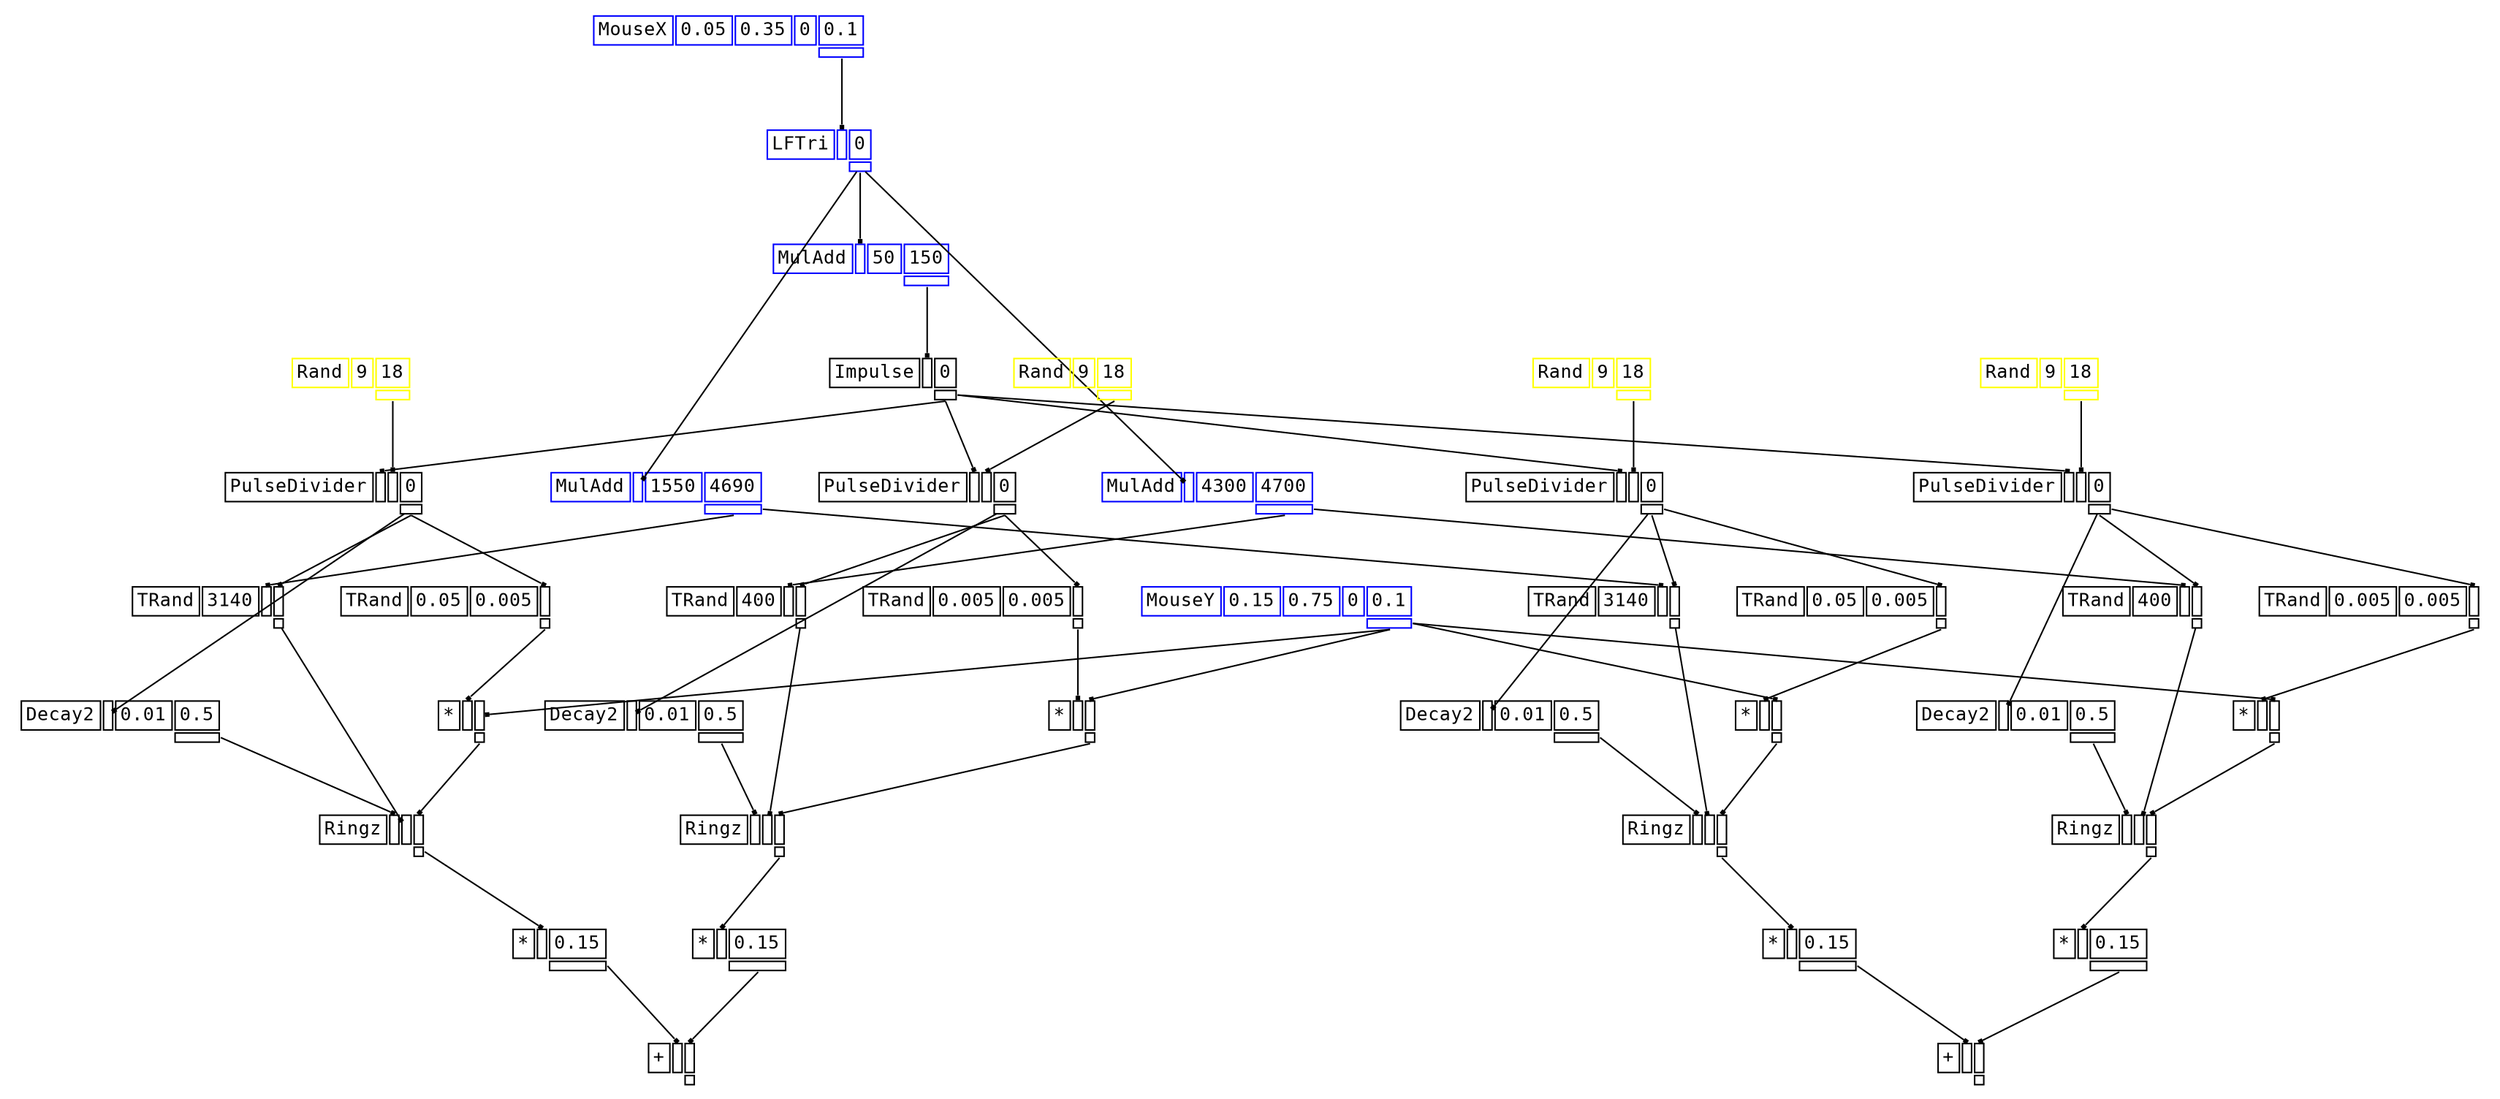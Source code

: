 digraph Anonymous {
graph [splines=false];
node [fontsize=12,fontname="Courier"];
edge [arrowhead=box,arrowsize=0.25];
u_4[shape="plaintext",color="blue",label=<<TABLE BORDER="0" CELLBORDER="1"><TR><TD>MouseX</TD><TD ID="u_4:K_0">0.05</TD><TD ID="u_4:K_1">0.35</TD><TD ID="u_4:K_2">0</TD><TD ID="u_4:K_3">0.1</TD></TR><TR><TD BORDER="0"></TD><TD BORDER="0"></TD><TD BORDER="0"></TD><TD BORDER="0"></TD><TD PORT="o_0" ID="u_4:o_0"></TD></TR></TABLE>>];
u_5[shape="plaintext",color="blue",label=<<TABLE BORDER="0" CELLBORDER="1"><TR><TD>LFTri</TD><TD PORT="i_0" ID="u_5:i_0"></TD><TD ID="u_5:K_1">0</TD></TR><TR><TD BORDER="0"></TD><TD BORDER="0"></TD><TD PORT="o_0" ID="u_5:o_0"></TD></TR></TABLE>>];
u_8[shape="plaintext",color="blue",label=<<TABLE BORDER="0" CELLBORDER="1"><TR><TD>MulAdd</TD><TD PORT="i_0" ID="u_8:i_0"></TD><TD ID="u_8:K_1">50</TD><TD ID="u_8:K_2">150</TD></TR><TR><TD BORDER="0"></TD><TD BORDER="0"></TD><TD BORDER="0"></TD><TD PORT="o_0" ID="u_8:o_0"></TD></TR></TABLE>>];
u_9[shape="plaintext",color="black",label=<<TABLE BORDER="0" CELLBORDER="1"><TR><TD>Impulse</TD><TD PORT="i_0" ID="u_9:i_0"></TD><TD ID="u_9:K_1">0</TD></TR><TR><TD BORDER="0"></TD><TD BORDER="0"></TD><TD PORT="o_0" ID="u_9:o_0"></TD></TR></TABLE>>];
u_12[shape="plaintext",color="yellow",label=<<TABLE BORDER="0" CELLBORDER="1"><TR><TD>Rand</TD><TD ID="u_12:K_0">9</TD><TD ID="u_12:K_1">18</TD></TR><TR><TD BORDER="0"></TD><TD BORDER="0"></TD><TD PORT="o_0" ID="u_12:o_0"></TD></TR></TABLE>>];
u_13[shape="plaintext",color="black",label=<<TABLE BORDER="0" CELLBORDER="1"><TR><TD>PulseDivider</TD><TD PORT="i_0" ID="u_13:i_0"></TD><TD PORT="i_1" ID="u_13:i_1"></TD><TD ID="u_13:K_2">0</TD></TR><TR><TD BORDER="0"></TD><TD BORDER="0"></TD><TD BORDER="0"></TD><TD PORT="o_0" ID="u_13:o_0"></TD></TR></TABLE>>];
u_16[shape="plaintext",color="black",label=<<TABLE BORDER="0" CELLBORDER="1"><TR><TD>Decay2</TD><TD PORT="i_0" ID="u_16:i_0"></TD><TD ID="u_16:K_1">0.01</TD><TD ID="u_16:K_2">0.5</TD></TR><TR><TD BORDER="0"></TD><TD BORDER="0"></TD><TD BORDER="0"></TD><TD PORT="o_0" ID="u_16:o_0"></TD></TR></TABLE>>];
u_20[shape="plaintext",color="blue",label=<<TABLE BORDER="0" CELLBORDER="1"><TR><TD>MulAdd</TD><TD PORT="i_0" ID="u_20:i_0"></TD><TD ID="u_20:K_1">1550</TD><TD ID="u_20:K_2">4690</TD></TR><TR><TD BORDER="0"></TD><TD BORDER="0"></TD><TD BORDER="0"></TD><TD PORT="o_0" ID="u_20:o_0"></TD></TR></TABLE>>];
u_21[shape="plaintext",color="black",label=<<TABLE BORDER="0" CELLBORDER="1"><TR><TD>TRand</TD><TD ID="u_21:K_0">3140</TD><TD PORT="i_1" ID="u_21:i_1"></TD><TD PORT="i_2" ID="u_21:i_2"></TD></TR><TR><TD BORDER="0"></TD><TD BORDER="0"></TD><TD BORDER="0"></TD><TD PORT="o_0" ID="u_21:o_0"></TD></TR></TABLE>>];
u_23[shape="plaintext",color="black",label=<<TABLE BORDER="0" CELLBORDER="1"><TR><TD>TRand</TD><TD ID="u_23:K_0">0.05</TD><TD ID="u_23:K_1">0.005</TD><TD PORT="i_2" ID="u_23:i_2"></TD></TR><TR><TD BORDER="0"></TD><TD BORDER="0"></TD><TD BORDER="0"></TD><TD PORT="o_0" ID="u_23:o_0"></TD></TR></TABLE>>];
u_26[shape="plaintext",color="blue",label=<<TABLE BORDER="0" CELLBORDER="1"><TR><TD>MouseY</TD><TD ID="u_26:K_0">0.15</TD><TD ID="u_26:K_1">0.75</TD><TD ID="u_26:K_2">0</TD><TD ID="u_26:K_3">0.1</TD></TR><TR><TD BORDER="0"></TD><TD BORDER="0"></TD><TD BORDER="0"></TD><TD BORDER="0"></TD><TD PORT="o_0" ID="u_26:o_0"></TD></TR></TABLE>>];
u_27[shape="plaintext",color="black",label=<<TABLE BORDER="0" CELLBORDER="1"><TR><TD>*</TD><TD PORT="i_0" ID="u_27:i_0"></TD><TD PORT="i_1" ID="u_27:i_1"></TD></TR><TR><TD BORDER="0"></TD><TD BORDER="0"></TD><TD PORT="o_0" ID="u_27:o_0"></TD></TR></TABLE>>];
u_28[shape="plaintext",color="black",label=<<TABLE BORDER="0" CELLBORDER="1"><TR><TD>Ringz</TD><TD PORT="i_0" ID="u_28:i_0"></TD><TD PORT="i_1" ID="u_28:i_1"></TD><TD PORT="i_2" ID="u_28:i_2"></TD></TR><TR><TD BORDER="0"></TD><TD BORDER="0"></TD><TD BORDER="0"></TD><TD PORT="o_0" ID="u_28:o_0"></TD></TR></TABLE>>];
u_29[shape="plaintext",color="black",label=<<TABLE BORDER="0" CELLBORDER="1"><TR><TD>*</TD><TD PORT="i_0" ID="u_29:i_0"></TD><TD ID="u_29:K_1">0.15</TD></TR><TR><TD BORDER="0"></TD><TD BORDER="0"></TD><TD PORT="o_0" ID="u_29:o_0"></TD></TR></TABLE>>];
u_30[shape="plaintext",color="yellow",label=<<TABLE BORDER="0" CELLBORDER="1"><TR><TD>Rand</TD><TD ID="u_30:K_0">9</TD><TD ID="u_30:K_1">18</TD></TR><TR><TD BORDER="0"></TD><TD BORDER="0"></TD><TD PORT="o_0" ID="u_30:o_0"></TD></TR></TABLE>>];
u_31[shape="plaintext",color="black",label=<<TABLE BORDER="0" CELLBORDER="1"><TR><TD>PulseDivider</TD><TD PORT="i_0" ID="u_31:i_0"></TD><TD PORT="i_1" ID="u_31:i_1"></TD><TD ID="u_31:K_2">0</TD></TR><TR><TD BORDER="0"></TD><TD BORDER="0"></TD><TD BORDER="0"></TD><TD PORT="o_0" ID="u_31:o_0"></TD></TR></TABLE>>];
u_32[shape="plaintext",color="black",label=<<TABLE BORDER="0" CELLBORDER="1"><TR><TD>Decay2</TD><TD PORT="i_0" ID="u_32:i_0"></TD><TD ID="u_32:K_1">0.01</TD><TD ID="u_32:K_2">0.5</TD></TR><TR><TD BORDER="0"></TD><TD BORDER="0"></TD><TD BORDER="0"></TD><TD PORT="o_0" ID="u_32:o_0"></TD></TR></TABLE>>];
u_36[shape="plaintext",color="blue",label=<<TABLE BORDER="0" CELLBORDER="1"><TR><TD>MulAdd</TD><TD PORT="i_0" ID="u_36:i_0"></TD><TD ID="u_36:K_1">4300</TD><TD ID="u_36:K_2">4700</TD></TR><TR><TD BORDER="0"></TD><TD BORDER="0"></TD><TD BORDER="0"></TD><TD PORT="o_0" ID="u_36:o_0"></TD></TR></TABLE>>];
u_37[shape="plaintext",color="black",label=<<TABLE BORDER="0" CELLBORDER="1"><TR><TD>TRand</TD><TD ID="u_37:K_0">400</TD><TD PORT="i_1" ID="u_37:i_1"></TD><TD PORT="i_2" ID="u_37:i_2"></TD></TR><TR><TD BORDER="0"></TD><TD BORDER="0"></TD><TD BORDER="0"></TD><TD PORT="o_0" ID="u_37:o_0"></TD></TR></TABLE>>];
u_38[shape="plaintext",color="black",label=<<TABLE BORDER="0" CELLBORDER="1"><TR><TD>TRand</TD><TD ID="u_38:K_0">0.005</TD><TD ID="u_38:K_1">0.005</TD><TD PORT="i_2" ID="u_38:i_2"></TD></TR><TR><TD BORDER="0"></TD><TD BORDER="0"></TD><TD BORDER="0"></TD><TD PORT="o_0" ID="u_38:o_0"></TD></TR></TABLE>>];
u_39[shape="plaintext",color="black",label=<<TABLE BORDER="0" CELLBORDER="1"><TR><TD>*</TD><TD PORT="i_0" ID="u_39:i_0"></TD><TD PORT="i_1" ID="u_39:i_1"></TD></TR><TR><TD BORDER="0"></TD><TD BORDER="0"></TD><TD PORT="o_0" ID="u_39:o_0"></TD></TR></TABLE>>];
u_40[shape="plaintext",color="black",label=<<TABLE BORDER="0" CELLBORDER="1"><TR><TD>Ringz</TD><TD PORT="i_0" ID="u_40:i_0"></TD><TD PORT="i_1" ID="u_40:i_1"></TD><TD PORT="i_2" ID="u_40:i_2"></TD></TR><TR><TD BORDER="0"></TD><TD BORDER="0"></TD><TD BORDER="0"></TD><TD PORT="o_0" ID="u_40:o_0"></TD></TR></TABLE>>];
u_41[shape="plaintext",color="black",label=<<TABLE BORDER="0" CELLBORDER="1"><TR><TD>*</TD><TD PORT="i_0" ID="u_41:i_0"></TD><TD ID="u_41:K_1">0.15</TD></TR><TR><TD BORDER="0"></TD><TD BORDER="0"></TD><TD PORT="o_0" ID="u_41:o_0"></TD></TR></TABLE>>];
u_42[shape="plaintext",color="black",label=<<TABLE BORDER="0" CELLBORDER="1"><TR><TD>+</TD><TD PORT="i_0" ID="u_42:i_0"></TD><TD PORT="i_1" ID="u_42:i_1"></TD></TR><TR><TD BORDER="0"></TD><TD BORDER="0"></TD><TD PORT="o_0" ID="u_42:o_0"></TD></TR></TABLE>>];
u_43[shape="plaintext",color="yellow",label=<<TABLE BORDER="0" CELLBORDER="1"><TR><TD>Rand</TD><TD ID="u_43:K_0">9</TD><TD ID="u_43:K_1">18</TD></TR><TR><TD BORDER="0"></TD><TD BORDER="0"></TD><TD PORT="o_0" ID="u_43:o_0"></TD></TR></TABLE>>];
u_44[shape="plaintext",color="black",label=<<TABLE BORDER="0" CELLBORDER="1"><TR><TD>PulseDivider</TD><TD PORT="i_0" ID="u_44:i_0"></TD><TD PORT="i_1" ID="u_44:i_1"></TD><TD ID="u_44:K_2">0</TD></TR><TR><TD BORDER="0"></TD><TD BORDER="0"></TD><TD BORDER="0"></TD><TD PORT="o_0" ID="u_44:o_0"></TD></TR></TABLE>>];
u_45[shape="plaintext",color="black",label=<<TABLE BORDER="0" CELLBORDER="1"><TR><TD>Decay2</TD><TD PORT="i_0" ID="u_45:i_0"></TD><TD ID="u_45:K_1">0.01</TD><TD ID="u_45:K_2">0.5</TD></TR><TR><TD BORDER="0"></TD><TD BORDER="0"></TD><TD BORDER="0"></TD><TD PORT="o_0" ID="u_45:o_0"></TD></TR></TABLE>>];
u_46[shape="plaintext",color="black",label=<<TABLE BORDER="0" CELLBORDER="1"><TR><TD>TRand</TD><TD ID="u_46:K_0">3140</TD><TD PORT="i_1" ID="u_46:i_1"></TD><TD PORT="i_2" ID="u_46:i_2"></TD></TR><TR><TD BORDER="0"></TD><TD BORDER="0"></TD><TD BORDER="0"></TD><TD PORT="o_0" ID="u_46:o_0"></TD></TR></TABLE>>];
u_47[shape="plaintext",color="black",label=<<TABLE BORDER="0" CELLBORDER="1"><TR><TD>TRand</TD><TD ID="u_47:K_0">0.05</TD><TD ID="u_47:K_1">0.005</TD><TD PORT="i_2" ID="u_47:i_2"></TD></TR><TR><TD BORDER="0"></TD><TD BORDER="0"></TD><TD BORDER="0"></TD><TD PORT="o_0" ID="u_47:o_0"></TD></TR></TABLE>>];
u_48[shape="plaintext",color="black",label=<<TABLE BORDER="0" CELLBORDER="1"><TR><TD>*</TD><TD PORT="i_0" ID="u_48:i_0"></TD><TD PORT="i_1" ID="u_48:i_1"></TD></TR><TR><TD BORDER="0"></TD><TD BORDER="0"></TD><TD PORT="o_0" ID="u_48:o_0"></TD></TR></TABLE>>];
u_49[shape="plaintext",color="black",label=<<TABLE BORDER="0" CELLBORDER="1"><TR><TD>Ringz</TD><TD PORT="i_0" ID="u_49:i_0"></TD><TD PORT="i_1" ID="u_49:i_1"></TD><TD PORT="i_2" ID="u_49:i_2"></TD></TR><TR><TD BORDER="0"></TD><TD BORDER="0"></TD><TD BORDER="0"></TD><TD PORT="o_0" ID="u_49:o_0"></TD></TR></TABLE>>];
u_50[shape="plaintext",color="black",label=<<TABLE BORDER="0" CELLBORDER="1"><TR><TD>*</TD><TD PORT="i_0" ID="u_50:i_0"></TD><TD ID="u_50:K_1">0.15</TD></TR><TR><TD BORDER="0"></TD><TD BORDER="0"></TD><TD PORT="o_0" ID="u_50:o_0"></TD></TR></TABLE>>];
u_51[shape="plaintext",color="yellow",label=<<TABLE BORDER="0" CELLBORDER="1"><TR><TD>Rand</TD><TD ID="u_51:K_0">9</TD><TD ID="u_51:K_1">18</TD></TR><TR><TD BORDER="0"></TD><TD BORDER="0"></TD><TD PORT="o_0" ID="u_51:o_0"></TD></TR></TABLE>>];
u_52[shape="plaintext",color="black",label=<<TABLE BORDER="0" CELLBORDER="1"><TR><TD>PulseDivider</TD><TD PORT="i_0" ID="u_52:i_0"></TD><TD PORT="i_1" ID="u_52:i_1"></TD><TD ID="u_52:K_2">0</TD></TR><TR><TD BORDER="0"></TD><TD BORDER="0"></TD><TD BORDER="0"></TD><TD PORT="o_0" ID="u_52:o_0"></TD></TR></TABLE>>];
u_53[shape="plaintext",color="black",label=<<TABLE BORDER="0" CELLBORDER="1"><TR><TD>Decay2</TD><TD PORT="i_0" ID="u_53:i_0"></TD><TD ID="u_53:K_1">0.01</TD><TD ID="u_53:K_2">0.5</TD></TR><TR><TD BORDER="0"></TD><TD BORDER="0"></TD><TD BORDER="0"></TD><TD PORT="o_0" ID="u_53:o_0"></TD></TR></TABLE>>];
u_54[shape="plaintext",color="black",label=<<TABLE BORDER="0" CELLBORDER="1"><TR><TD>TRand</TD><TD ID="u_54:K_0">400</TD><TD PORT="i_1" ID="u_54:i_1"></TD><TD PORT="i_2" ID="u_54:i_2"></TD></TR><TR><TD BORDER="0"></TD><TD BORDER="0"></TD><TD BORDER="0"></TD><TD PORT="o_0" ID="u_54:o_0"></TD></TR></TABLE>>];
u_55[shape="plaintext",color="black",label=<<TABLE BORDER="0" CELLBORDER="1"><TR><TD>TRand</TD><TD ID="u_55:K_0">0.005</TD><TD ID="u_55:K_1">0.005</TD><TD PORT="i_2" ID="u_55:i_2"></TD></TR><TR><TD BORDER="0"></TD><TD BORDER="0"></TD><TD BORDER="0"></TD><TD PORT="o_0" ID="u_55:o_0"></TD></TR></TABLE>>];
u_56[shape="plaintext",color="black",label=<<TABLE BORDER="0" CELLBORDER="1"><TR><TD>*</TD><TD PORT="i_0" ID="u_56:i_0"></TD><TD PORT="i_1" ID="u_56:i_1"></TD></TR><TR><TD BORDER="0"></TD><TD BORDER="0"></TD><TD PORT="o_0" ID="u_56:o_0"></TD></TR></TABLE>>];
u_57[shape="plaintext",color="black",label=<<TABLE BORDER="0" CELLBORDER="1"><TR><TD>Ringz</TD><TD PORT="i_0" ID="u_57:i_0"></TD><TD PORT="i_1" ID="u_57:i_1"></TD><TD PORT="i_2" ID="u_57:i_2"></TD></TR><TR><TD BORDER="0"></TD><TD BORDER="0"></TD><TD BORDER="0"></TD><TD PORT="o_0" ID="u_57:o_0"></TD></TR></TABLE>>];
u_58[shape="plaintext",color="black",label=<<TABLE BORDER="0" CELLBORDER="1"><TR><TD>*</TD><TD PORT="i_0" ID="u_58:i_0"></TD><TD ID="u_58:K_1">0.15</TD></TR><TR><TD BORDER="0"></TD><TD BORDER="0"></TD><TD PORT="o_0" ID="u_58:o_0"></TD></TR></TABLE>>];
u_59[shape="plaintext",color="black",label=<<TABLE BORDER="0" CELLBORDER="1"><TR><TD>+</TD><TD PORT="i_0" ID="u_59:i_0"></TD><TD PORT="i_1" ID="u_59:i_1"></TD></TR><TR><TD BORDER="0"></TD><TD BORDER="0"></TD><TD PORT="o_0" ID="u_59:o_0"></TD></TR></TABLE>>];
u_4:o_0 -> u_5:i_0;
u_5:o_0 -> u_8:i_0;
u_8:o_0 -> u_9:i_0;
u_9:o_0 -> u_13:i_0;
u_12:o_0 -> u_13:i_1;
u_13:o_0 -> u_16:i_0;
u_5:o_0 -> u_20:i_0;
u_20:o_0 -> u_21:i_1;
u_13:o_0 -> u_21:i_2;
u_13:o_0 -> u_23:i_2;
u_23:o_0 -> u_27:i_0;
u_26:o_0 -> u_27:i_1;
u_16:o_0 -> u_28:i_0;
u_21:o_0 -> u_28:i_1;
u_27:o_0 -> u_28:i_2;
u_28:o_0 -> u_29:i_0;
u_9:o_0 -> u_31:i_0;
u_30:o_0 -> u_31:i_1;
u_31:o_0 -> u_32:i_0;
u_5:o_0 -> u_36:i_0;
u_36:o_0 -> u_37:i_1;
u_31:o_0 -> u_37:i_2;
u_31:o_0 -> u_38:i_2;
u_38:o_0 -> u_39:i_0;
u_26:o_0 -> u_39:i_1;
u_32:o_0 -> u_40:i_0;
u_37:o_0 -> u_40:i_1;
u_39:o_0 -> u_40:i_2;
u_40:o_0 -> u_41:i_0;
u_29:o_0 -> u_42:i_0;
u_41:o_0 -> u_42:i_1;
u_9:o_0 -> u_44:i_0;
u_43:o_0 -> u_44:i_1;
u_44:o_0 -> u_45:i_0;
u_20:o_0 -> u_46:i_1;
u_44:o_0 -> u_46:i_2;
u_44:o_0 -> u_47:i_2;
u_47:o_0 -> u_48:i_0;
u_26:o_0 -> u_48:i_1;
u_45:o_0 -> u_49:i_0;
u_46:o_0 -> u_49:i_1;
u_48:o_0 -> u_49:i_2;
u_49:o_0 -> u_50:i_0;
u_9:o_0 -> u_52:i_0;
u_51:o_0 -> u_52:i_1;
u_52:o_0 -> u_53:i_0;
u_36:o_0 -> u_54:i_1;
u_52:o_0 -> u_54:i_2;
u_52:o_0 -> u_55:i_2;
u_55:o_0 -> u_56:i_0;
u_26:o_0 -> u_56:i_1;
u_53:o_0 -> u_57:i_0;
u_54:o_0 -> u_57:i_1;
u_56:o_0 -> u_57:i_2;
u_57:o_0 -> u_58:i_0;
u_50:o_0 -> u_59:i_0;
u_58:o_0 -> u_59:i_1;
}
